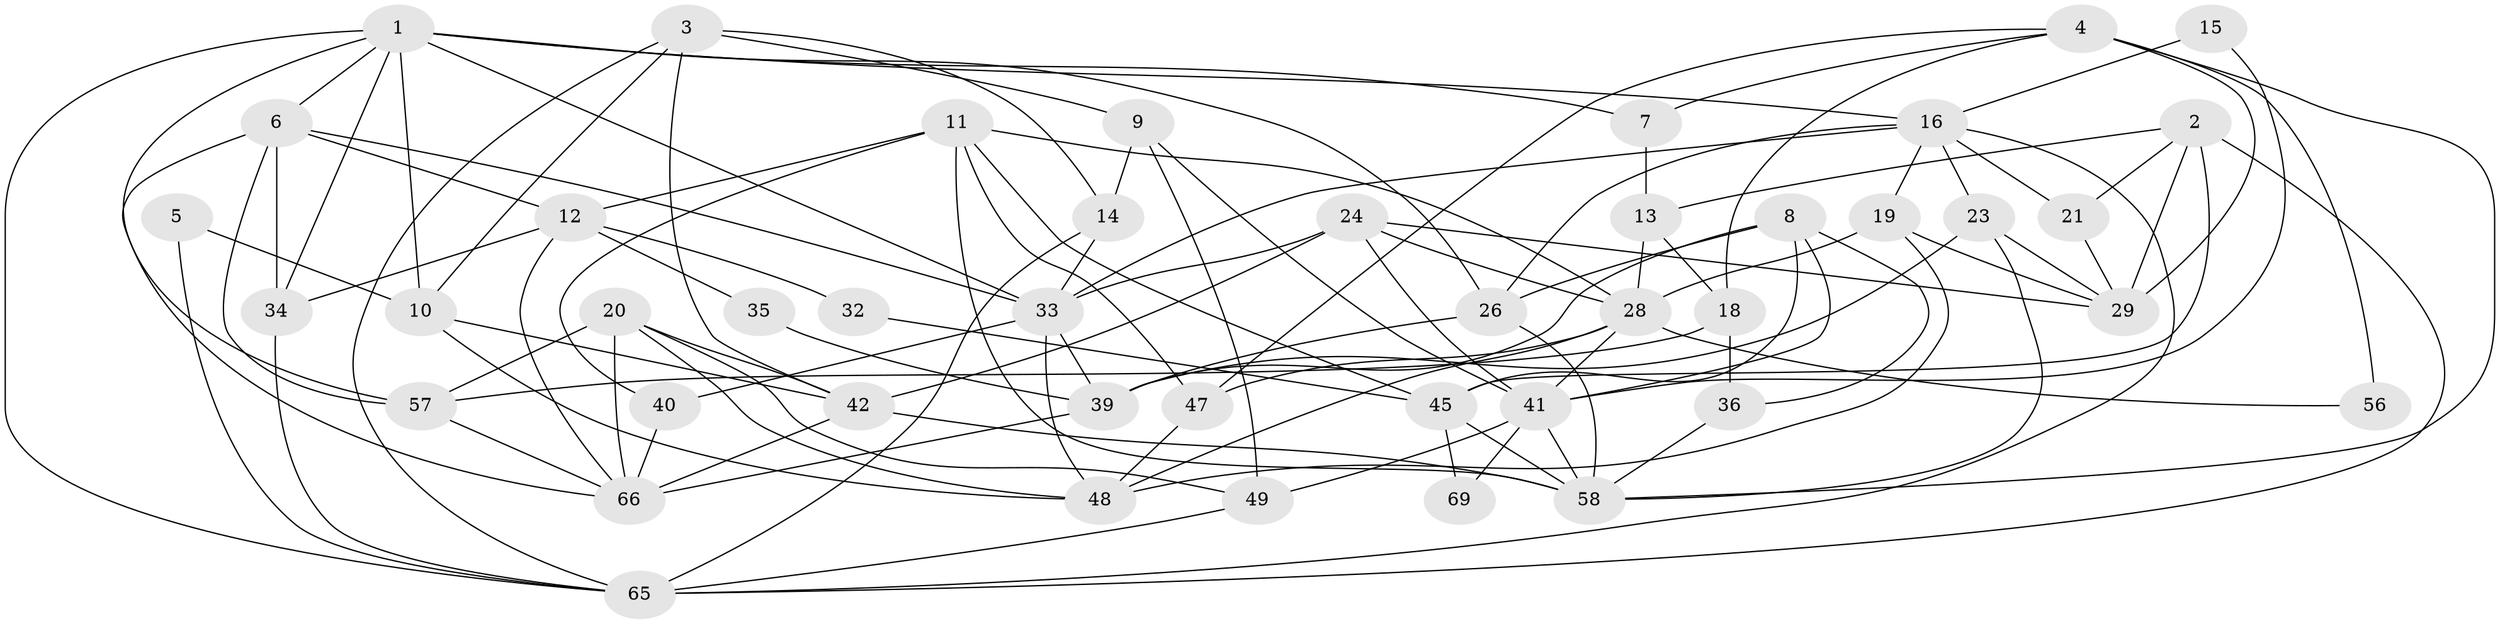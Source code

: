 // original degree distribution, {5: 0.13043478260869565, 2: 0.17391304347826086, 3: 0.2028985507246377, 6: 0.10144927536231885, 4: 0.3188405797101449, 7: 0.07246376811594203}
// Generated by graph-tools (version 1.1) at 2025/11/02/27/25 16:11:20]
// undirected, 44 vertices, 109 edges
graph export_dot {
graph [start="1"]
  node [color=gray90,style=filled];
  1 [super="+22"];
  2 [super="+61"];
  3 [super="+55"];
  4;
  5;
  6 [super="+25"];
  7;
  8;
  9;
  10 [super="+52"];
  11 [super="+17"];
  12 [super="+62"];
  13 [super="+46"];
  14 [super="+43"];
  15;
  16 [super="+27"];
  18;
  19 [super="+51"];
  20;
  21;
  23;
  24;
  26 [super="+30"];
  28 [super="+38"];
  29 [super="+31"];
  32;
  33 [super="+37"];
  34;
  35;
  36 [super="+50"];
  39 [super="+53"];
  40;
  41 [super="+44"];
  42;
  45 [super="+63"];
  47;
  48 [super="+60"];
  49 [super="+54"];
  56;
  57 [super="+64"];
  58 [super="+59"];
  65 [super="+68"];
  66 [super="+67"];
  69;
  1 -- 65;
  1 -- 57;
  1 -- 33;
  1 -- 34;
  1 -- 7;
  1 -- 26;
  1 -- 16;
  1 -- 10;
  1 -- 6;
  2 -- 29;
  2 -- 65;
  2 -- 45;
  2 -- 21;
  2 -- 13;
  3 -- 9;
  3 -- 42;
  3 -- 65;
  3 -- 10;
  3 -- 14;
  4 -- 47;
  4 -- 7;
  4 -- 18;
  4 -- 56;
  4 -- 58;
  4 -- 29;
  5 -- 65;
  5 -- 10;
  6 -- 34;
  6 -- 12;
  6 -- 57;
  6 -- 66;
  6 -- 33;
  7 -- 13;
  8 -- 26;
  8 -- 39;
  8 -- 45;
  8 -- 36;
  8 -- 41;
  9 -- 41;
  9 -- 49;
  9 -- 14;
  10 -- 42;
  10 -- 48;
  11 -- 40;
  11 -- 58;
  11 -- 28;
  11 -- 12;
  11 -- 45;
  11 -- 47;
  12 -- 34 [weight=2];
  12 -- 32;
  12 -- 35;
  12 -- 66;
  13 -- 18;
  13 -- 28;
  14 -- 33;
  14 -- 65;
  15 -- 41;
  15 -- 16;
  16 -- 19;
  16 -- 33;
  16 -- 21;
  16 -- 23;
  16 -- 65;
  16 -- 26;
  18 -- 57;
  18 -- 36;
  19 -- 48;
  19 -- 29;
  19 -- 28;
  20 -- 42;
  20 -- 48;
  20 -- 49;
  20 -- 66;
  20 -- 57;
  21 -- 29;
  23 -- 39;
  23 -- 58;
  23 -- 29;
  24 -- 42;
  24 -- 29;
  24 -- 33;
  24 -- 28;
  24 -- 41;
  26 -- 39;
  26 -- 58;
  28 -- 47;
  28 -- 56;
  28 -- 48;
  28 -- 41;
  32 -- 45;
  33 -- 39 [weight=2];
  33 -- 40;
  33 -- 48;
  34 -- 65;
  35 -- 39;
  36 -- 58;
  39 -- 66 [weight=2];
  40 -- 66;
  41 -- 58;
  41 -- 69;
  41 -- 49;
  42 -- 66;
  42 -- 58;
  45 -- 69;
  45 -- 58;
  47 -- 48;
  49 -- 65;
  57 -- 66;
}
